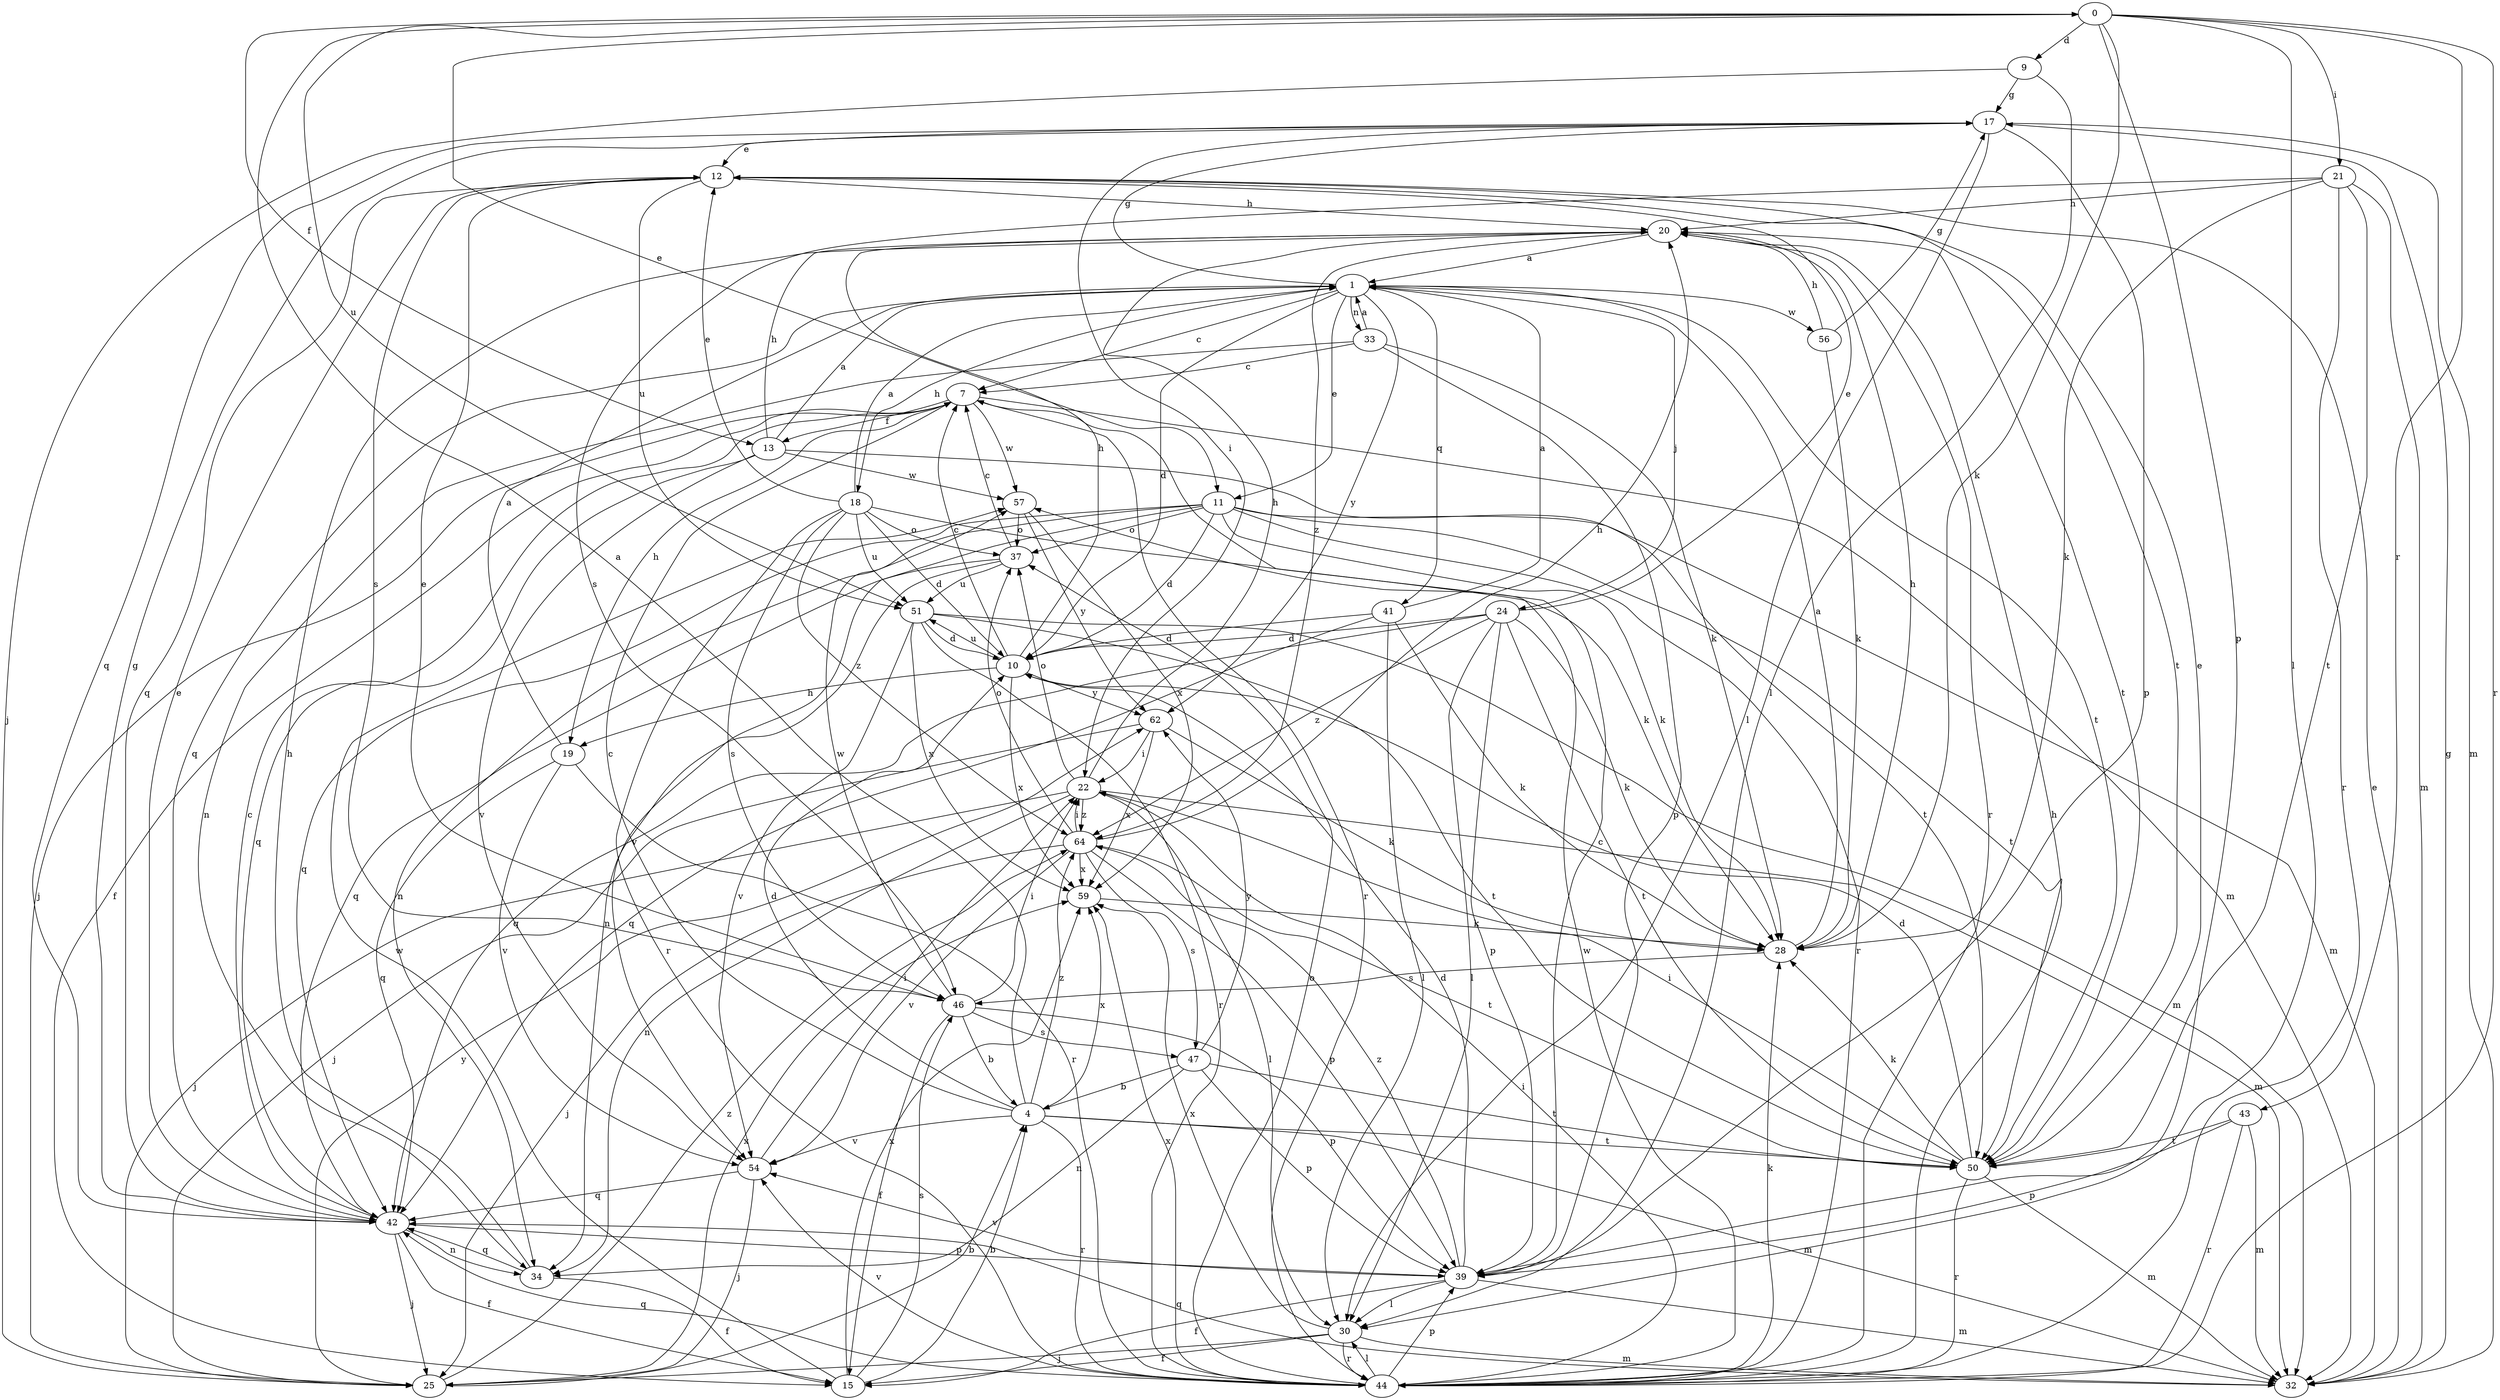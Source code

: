 strict digraph  {
0;
1;
4;
7;
9;
10;
11;
12;
13;
15;
17;
18;
19;
20;
21;
22;
24;
25;
28;
30;
32;
33;
34;
37;
39;
41;
42;
43;
44;
46;
47;
50;
51;
54;
56;
57;
59;
62;
64;
0 -> 9  [label=d];
0 -> 11  [label=e];
0 -> 13  [label=f];
0 -> 21  [label=i];
0 -> 28  [label=k];
0 -> 30  [label=l];
0 -> 39  [label=p];
0 -> 43  [label=r];
0 -> 44  [label=r];
0 -> 51  [label=u];
1 -> 7  [label=c];
1 -> 10  [label=d];
1 -> 11  [label=e];
1 -> 17  [label=g];
1 -> 18  [label=h];
1 -> 24  [label=j];
1 -> 33  [label=n];
1 -> 41  [label=q];
1 -> 42  [label=q];
1 -> 50  [label=t];
1 -> 56  [label=w];
1 -> 62  [label=y];
4 -> 0  [label=a];
4 -> 7  [label=c];
4 -> 10  [label=d];
4 -> 32  [label=m];
4 -> 44  [label=r];
4 -> 50  [label=t];
4 -> 54  [label=v];
4 -> 59  [label=x];
4 -> 64  [label=z];
7 -> 13  [label=f];
7 -> 15  [label=f];
7 -> 19  [label=h];
7 -> 25  [label=j];
7 -> 32  [label=m];
7 -> 44  [label=r];
7 -> 57  [label=w];
9 -> 17  [label=g];
9 -> 25  [label=j];
9 -> 30  [label=l];
10 -> 7  [label=c];
10 -> 19  [label=h];
10 -> 20  [label=h];
10 -> 51  [label=u];
10 -> 59  [label=x];
10 -> 62  [label=y];
11 -> 10  [label=d];
11 -> 28  [label=k];
11 -> 32  [label=m];
11 -> 34  [label=n];
11 -> 37  [label=o];
11 -> 42  [label=q];
11 -> 44  [label=r];
11 -> 50  [label=t];
11 -> 54  [label=v];
12 -> 20  [label=h];
12 -> 42  [label=q];
12 -> 46  [label=s];
12 -> 50  [label=t];
12 -> 51  [label=u];
13 -> 1  [label=a];
13 -> 20  [label=h];
13 -> 42  [label=q];
13 -> 50  [label=t];
13 -> 54  [label=v];
13 -> 57  [label=w];
15 -> 4  [label=b];
15 -> 46  [label=s];
15 -> 57  [label=w];
15 -> 59  [label=x];
17 -> 12  [label=e];
17 -> 22  [label=i];
17 -> 30  [label=l];
17 -> 32  [label=m];
17 -> 39  [label=p];
17 -> 42  [label=q];
18 -> 1  [label=a];
18 -> 10  [label=d];
18 -> 12  [label=e];
18 -> 28  [label=k];
18 -> 37  [label=o];
18 -> 44  [label=r];
18 -> 46  [label=s];
18 -> 51  [label=u];
18 -> 64  [label=z];
19 -> 1  [label=a];
19 -> 42  [label=q];
19 -> 44  [label=r];
19 -> 54  [label=v];
20 -> 1  [label=a];
20 -> 44  [label=r];
20 -> 50  [label=t];
20 -> 64  [label=z];
21 -> 20  [label=h];
21 -> 28  [label=k];
21 -> 32  [label=m];
21 -> 44  [label=r];
21 -> 46  [label=s];
21 -> 50  [label=t];
22 -> 20  [label=h];
22 -> 25  [label=j];
22 -> 30  [label=l];
22 -> 32  [label=m];
22 -> 34  [label=n];
22 -> 37  [label=o];
22 -> 64  [label=z];
24 -> 10  [label=d];
24 -> 12  [label=e];
24 -> 28  [label=k];
24 -> 30  [label=l];
24 -> 39  [label=p];
24 -> 42  [label=q];
24 -> 50  [label=t];
24 -> 64  [label=z];
25 -> 4  [label=b];
25 -> 59  [label=x];
25 -> 62  [label=y];
25 -> 64  [label=z];
28 -> 1  [label=a];
28 -> 20  [label=h];
28 -> 46  [label=s];
30 -> 15  [label=f];
30 -> 25  [label=j];
30 -> 32  [label=m];
30 -> 44  [label=r];
30 -> 59  [label=x];
32 -> 12  [label=e];
32 -> 17  [label=g];
32 -> 42  [label=q];
33 -> 1  [label=a];
33 -> 7  [label=c];
33 -> 28  [label=k];
33 -> 34  [label=n];
33 -> 39  [label=p];
34 -> 15  [label=f];
34 -> 20  [label=h];
34 -> 42  [label=q];
37 -> 7  [label=c];
37 -> 34  [label=n];
37 -> 42  [label=q];
37 -> 51  [label=u];
39 -> 7  [label=c];
39 -> 10  [label=d];
39 -> 15  [label=f];
39 -> 30  [label=l];
39 -> 32  [label=m];
39 -> 54  [label=v];
39 -> 64  [label=z];
41 -> 1  [label=a];
41 -> 10  [label=d];
41 -> 28  [label=k];
41 -> 30  [label=l];
41 -> 42  [label=q];
42 -> 7  [label=c];
42 -> 12  [label=e];
42 -> 15  [label=f];
42 -> 17  [label=g];
42 -> 25  [label=j];
42 -> 34  [label=n];
42 -> 39  [label=p];
43 -> 32  [label=m];
43 -> 39  [label=p];
43 -> 44  [label=r];
43 -> 50  [label=t];
44 -> 20  [label=h];
44 -> 22  [label=i];
44 -> 28  [label=k];
44 -> 30  [label=l];
44 -> 37  [label=o];
44 -> 39  [label=p];
44 -> 42  [label=q];
44 -> 54  [label=v];
44 -> 57  [label=w];
44 -> 59  [label=x];
46 -> 4  [label=b];
46 -> 12  [label=e];
46 -> 15  [label=f];
46 -> 22  [label=i];
46 -> 39  [label=p];
46 -> 47  [label=s];
46 -> 57  [label=w];
47 -> 4  [label=b];
47 -> 34  [label=n];
47 -> 39  [label=p];
47 -> 50  [label=t];
47 -> 62  [label=y];
50 -> 10  [label=d];
50 -> 12  [label=e];
50 -> 22  [label=i];
50 -> 28  [label=k];
50 -> 32  [label=m];
50 -> 44  [label=r];
51 -> 10  [label=d];
51 -> 32  [label=m];
51 -> 44  [label=r];
51 -> 50  [label=t];
51 -> 54  [label=v];
51 -> 59  [label=x];
54 -> 22  [label=i];
54 -> 25  [label=j];
54 -> 42  [label=q];
56 -> 17  [label=g];
56 -> 20  [label=h];
56 -> 28  [label=k];
57 -> 37  [label=o];
57 -> 59  [label=x];
57 -> 62  [label=y];
59 -> 28  [label=k];
62 -> 22  [label=i];
62 -> 25  [label=j];
62 -> 28  [label=k];
62 -> 59  [label=x];
64 -> 20  [label=h];
64 -> 22  [label=i];
64 -> 25  [label=j];
64 -> 37  [label=o];
64 -> 39  [label=p];
64 -> 47  [label=s];
64 -> 50  [label=t];
64 -> 54  [label=v];
64 -> 59  [label=x];
}
